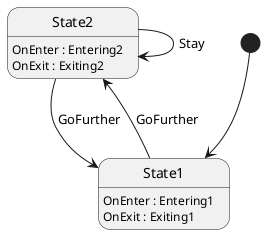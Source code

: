 @startuml
[*] --> State1
State1 --> State2 : GoFurther

State2 -> State2 : Stay

State2 -> State1 : GoFurther

State1 : OnEnter : Entering1
State1 : OnExit : Exiting1
State2 : OnEnter : Entering2
State2 : OnExit : Exiting2

@enduml